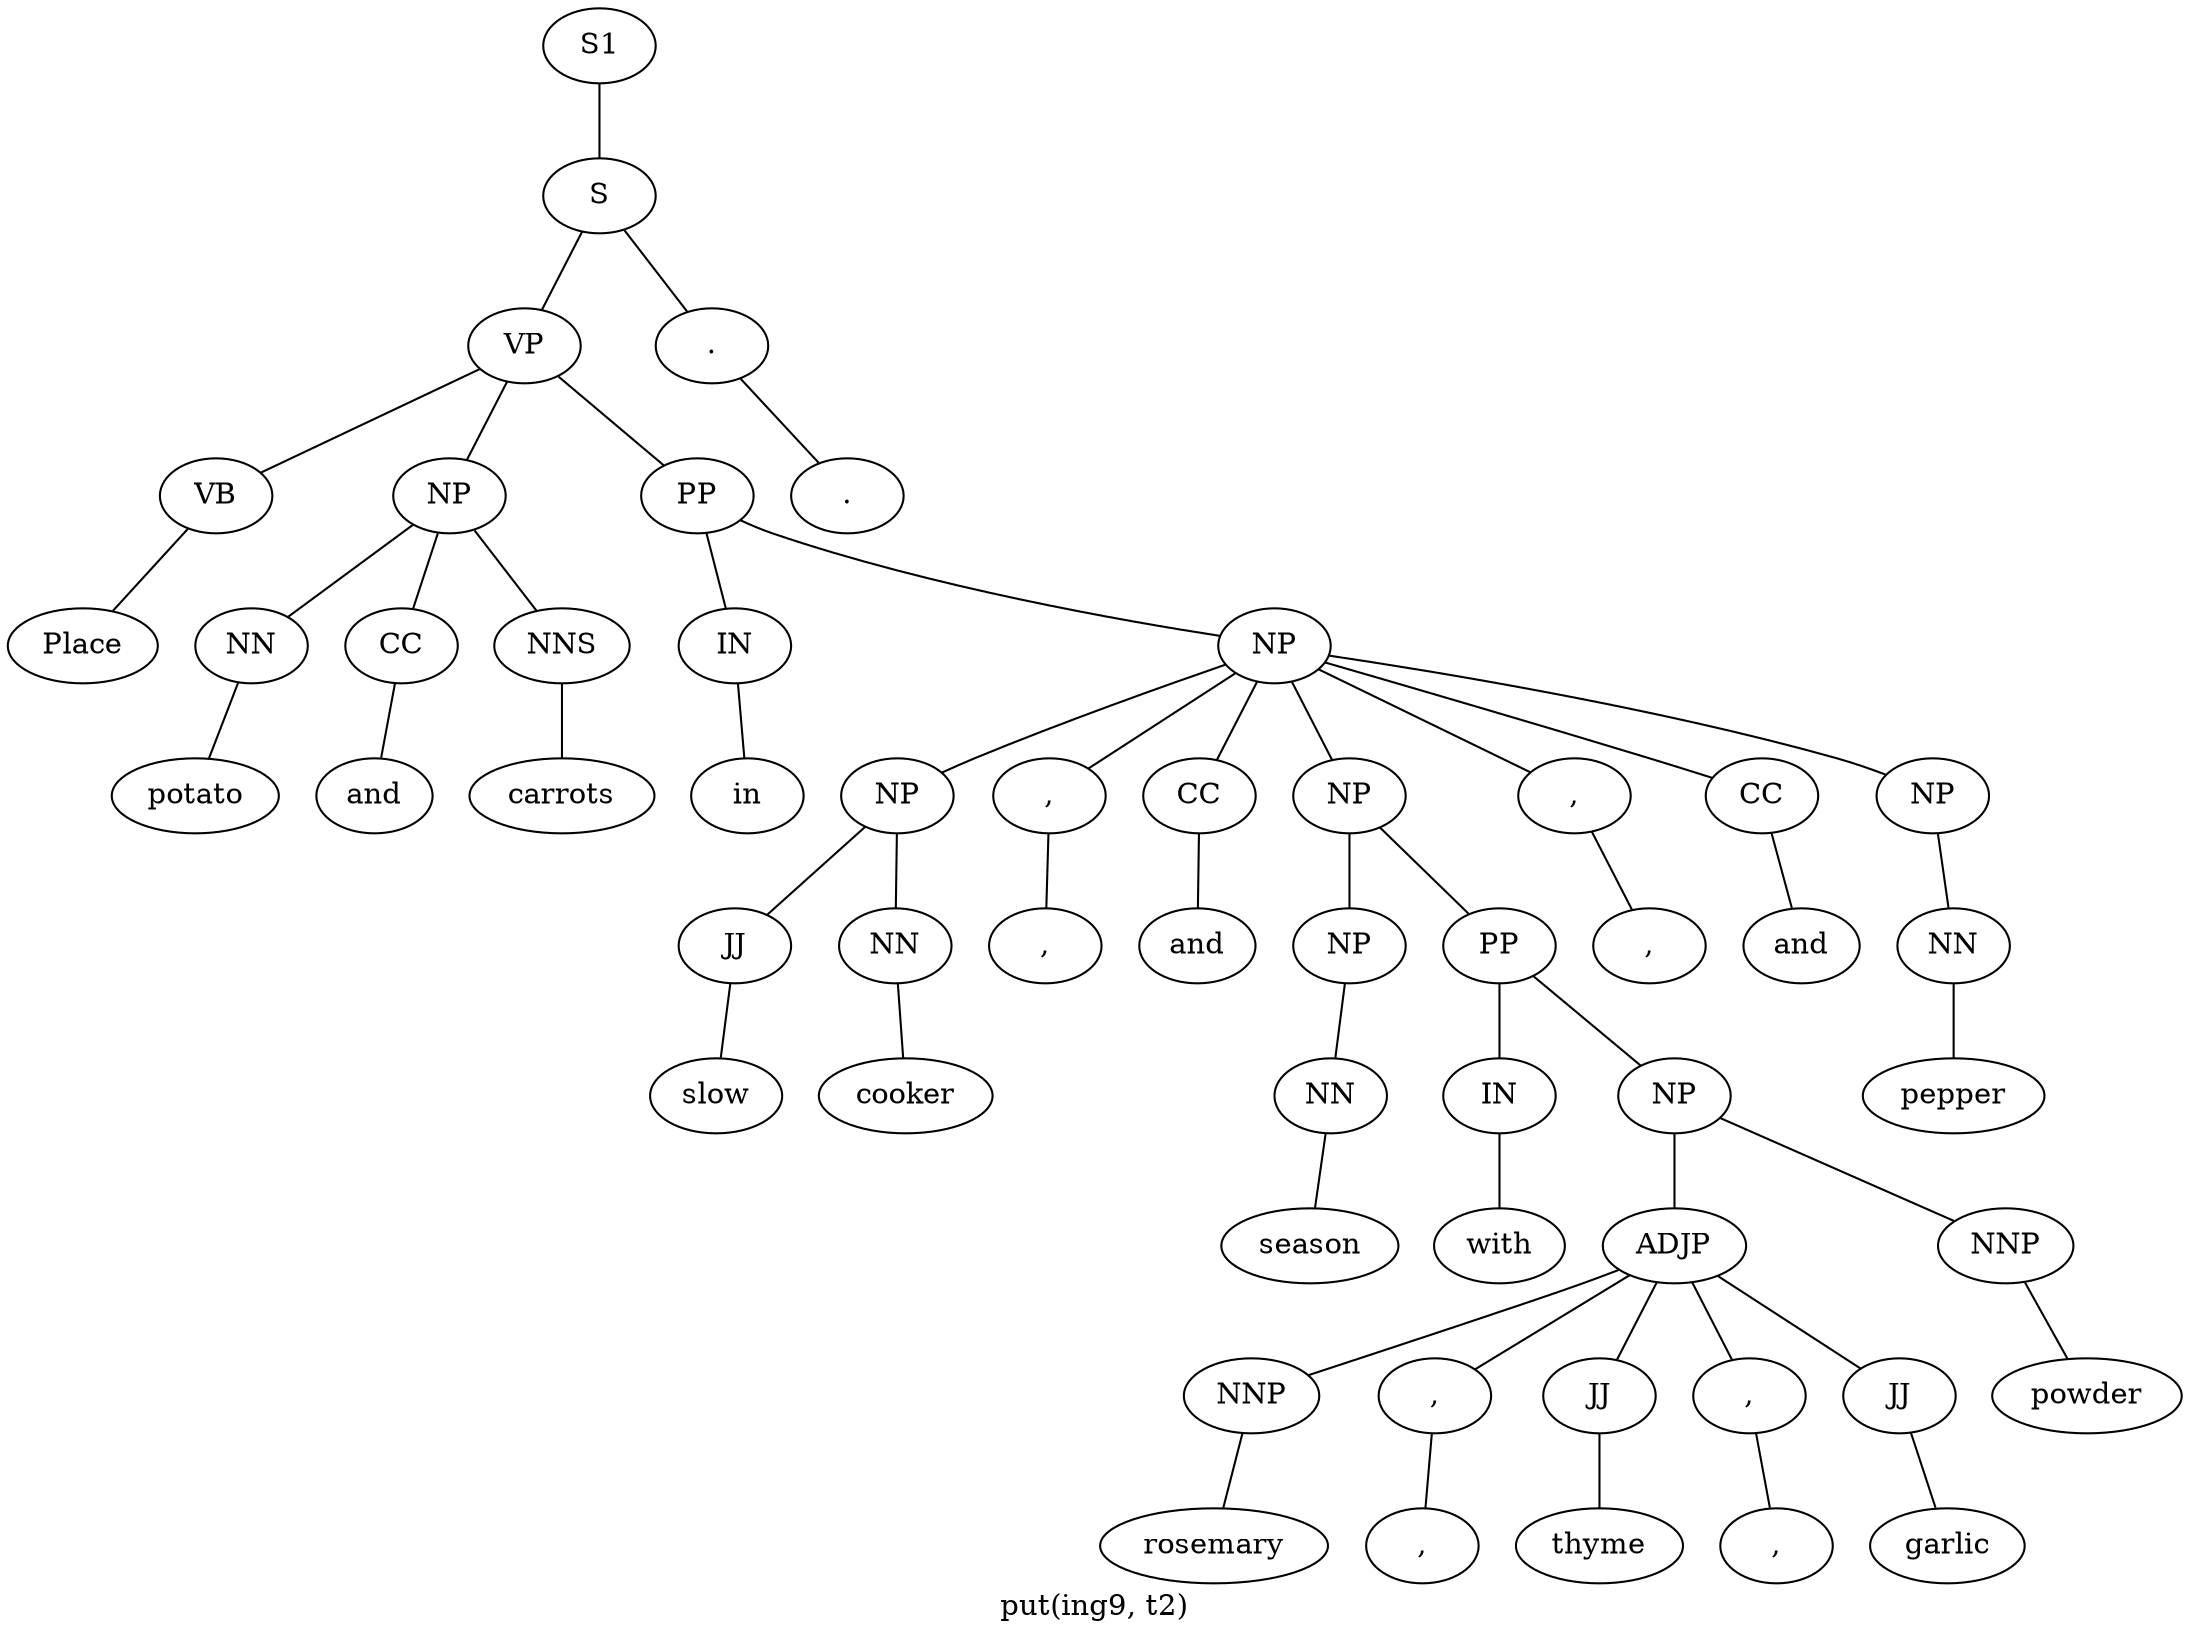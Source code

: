 graph SyntaxGraph {
	label = "put(ing9, t2)";
	Node0 [label="S1"];
	Node1 [label="S"];
	Node2 [label="VP"];
	Node3 [label="VB"];
	Node4 [label="Place"];
	Node5 [label="NP"];
	Node6 [label="NN"];
	Node7 [label="potato"];
	Node8 [label="CC"];
	Node9 [label="and"];
	Node10 [label="NNS"];
	Node11 [label="carrots"];
	Node12 [label="PP"];
	Node13 [label="IN"];
	Node14 [label="in"];
	Node15 [label="NP"];
	Node16 [label="NP"];
	Node17 [label="JJ"];
	Node18 [label="slow"];
	Node19 [label="NN"];
	Node20 [label="cooker"];
	Node21 [label=","];
	Node22 [label=","];
	Node23 [label="CC"];
	Node24 [label="and"];
	Node25 [label="NP"];
	Node26 [label="NP"];
	Node27 [label="NN"];
	Node28 [label="season"];
	Node29 [label="PP"];
	Node30 [label="IN"];
	Node31 [label="with"];
	Node32 [label="NP"];
	Node33 [label="ADJP"];
	Node34 [label="NNP"];
	Node35 [label="rosemary"];
	Node36 [label=","];
	Node37 [label=","];
	Node38 [label="JJ"];
	Node39 [label="thyme"];
	Node40 [label=","];
	Node41 [label=","];
	Node42 [label="JJ"];
	Node43 [label="garlic"];
	Node44 [label="NNP"];
	Node45 [label="powder"];
	Node46 [label=","];
	Node47 [label=","];
	Node48 [label="CC"];
	Node49 [label="and"];
	Node50 [label="NP"];
	Node51 [label="NN"];
	Node52 [label="pepper"];
	Node53 [label="."];
	Node54 [label="."];

	Node0 -- Node1;
	Node1 -- Node2;
	Node1 -- Node53;
	Node2 -- Node3;
	Node2 -- Node5;
	Node2 -- Node12;
	Node3 -- Node4;
	Node5 -- Node6;
	Node5 -- Node8;
	Node5 -- Node10;
	Node6 -- Node7;
	Node8 -- Node9;
	Node10 -- Node11;
	Node12 -- Node13;
	Node12 -- Node15;
	Node13 -- Node14;
	Node15 -- Node16;
	Node15 -- Node21;
	Node15 -- Node23;
	Node15 -- Node25;
	Node15 -- Node46;
	Node15 -- Node48;
	Node15 -- Node50;
	Node16 -- Node17;
	Node16 -- Node19;
	Node17 -- Node18;
	Node19 -- Node20;
	Node21 -- Node22;
	Node23 -- Node24;
	Node25 -- Node26;
	Node25 -- Node29;
	Node26 -- Node27;
	Node27 -- Node28;
	Node29 -- Node30;
	Node29 -- Node32;
	Node30 -- Node31;
	Node32 -- Node33;
	Node32 -- Node44;
	Node33 -- Node34;
	Node33 -- Node36;
	Node33 -- Node38;
	Node33 -- Node40;
	Node33 -- Node42;
	Node34 -- Node35;
	Node36 -- Node37;
	Node38 -- Node39;
	Node40 -- Node41;
	Node42 -- Node43;
	Node44 -- Node45;
	Node46 -- Node47;
	Node48 -- Node49;
	Node50 -- Node51;
	Node51 -- Node52;
	Node53 -- Node54;
}